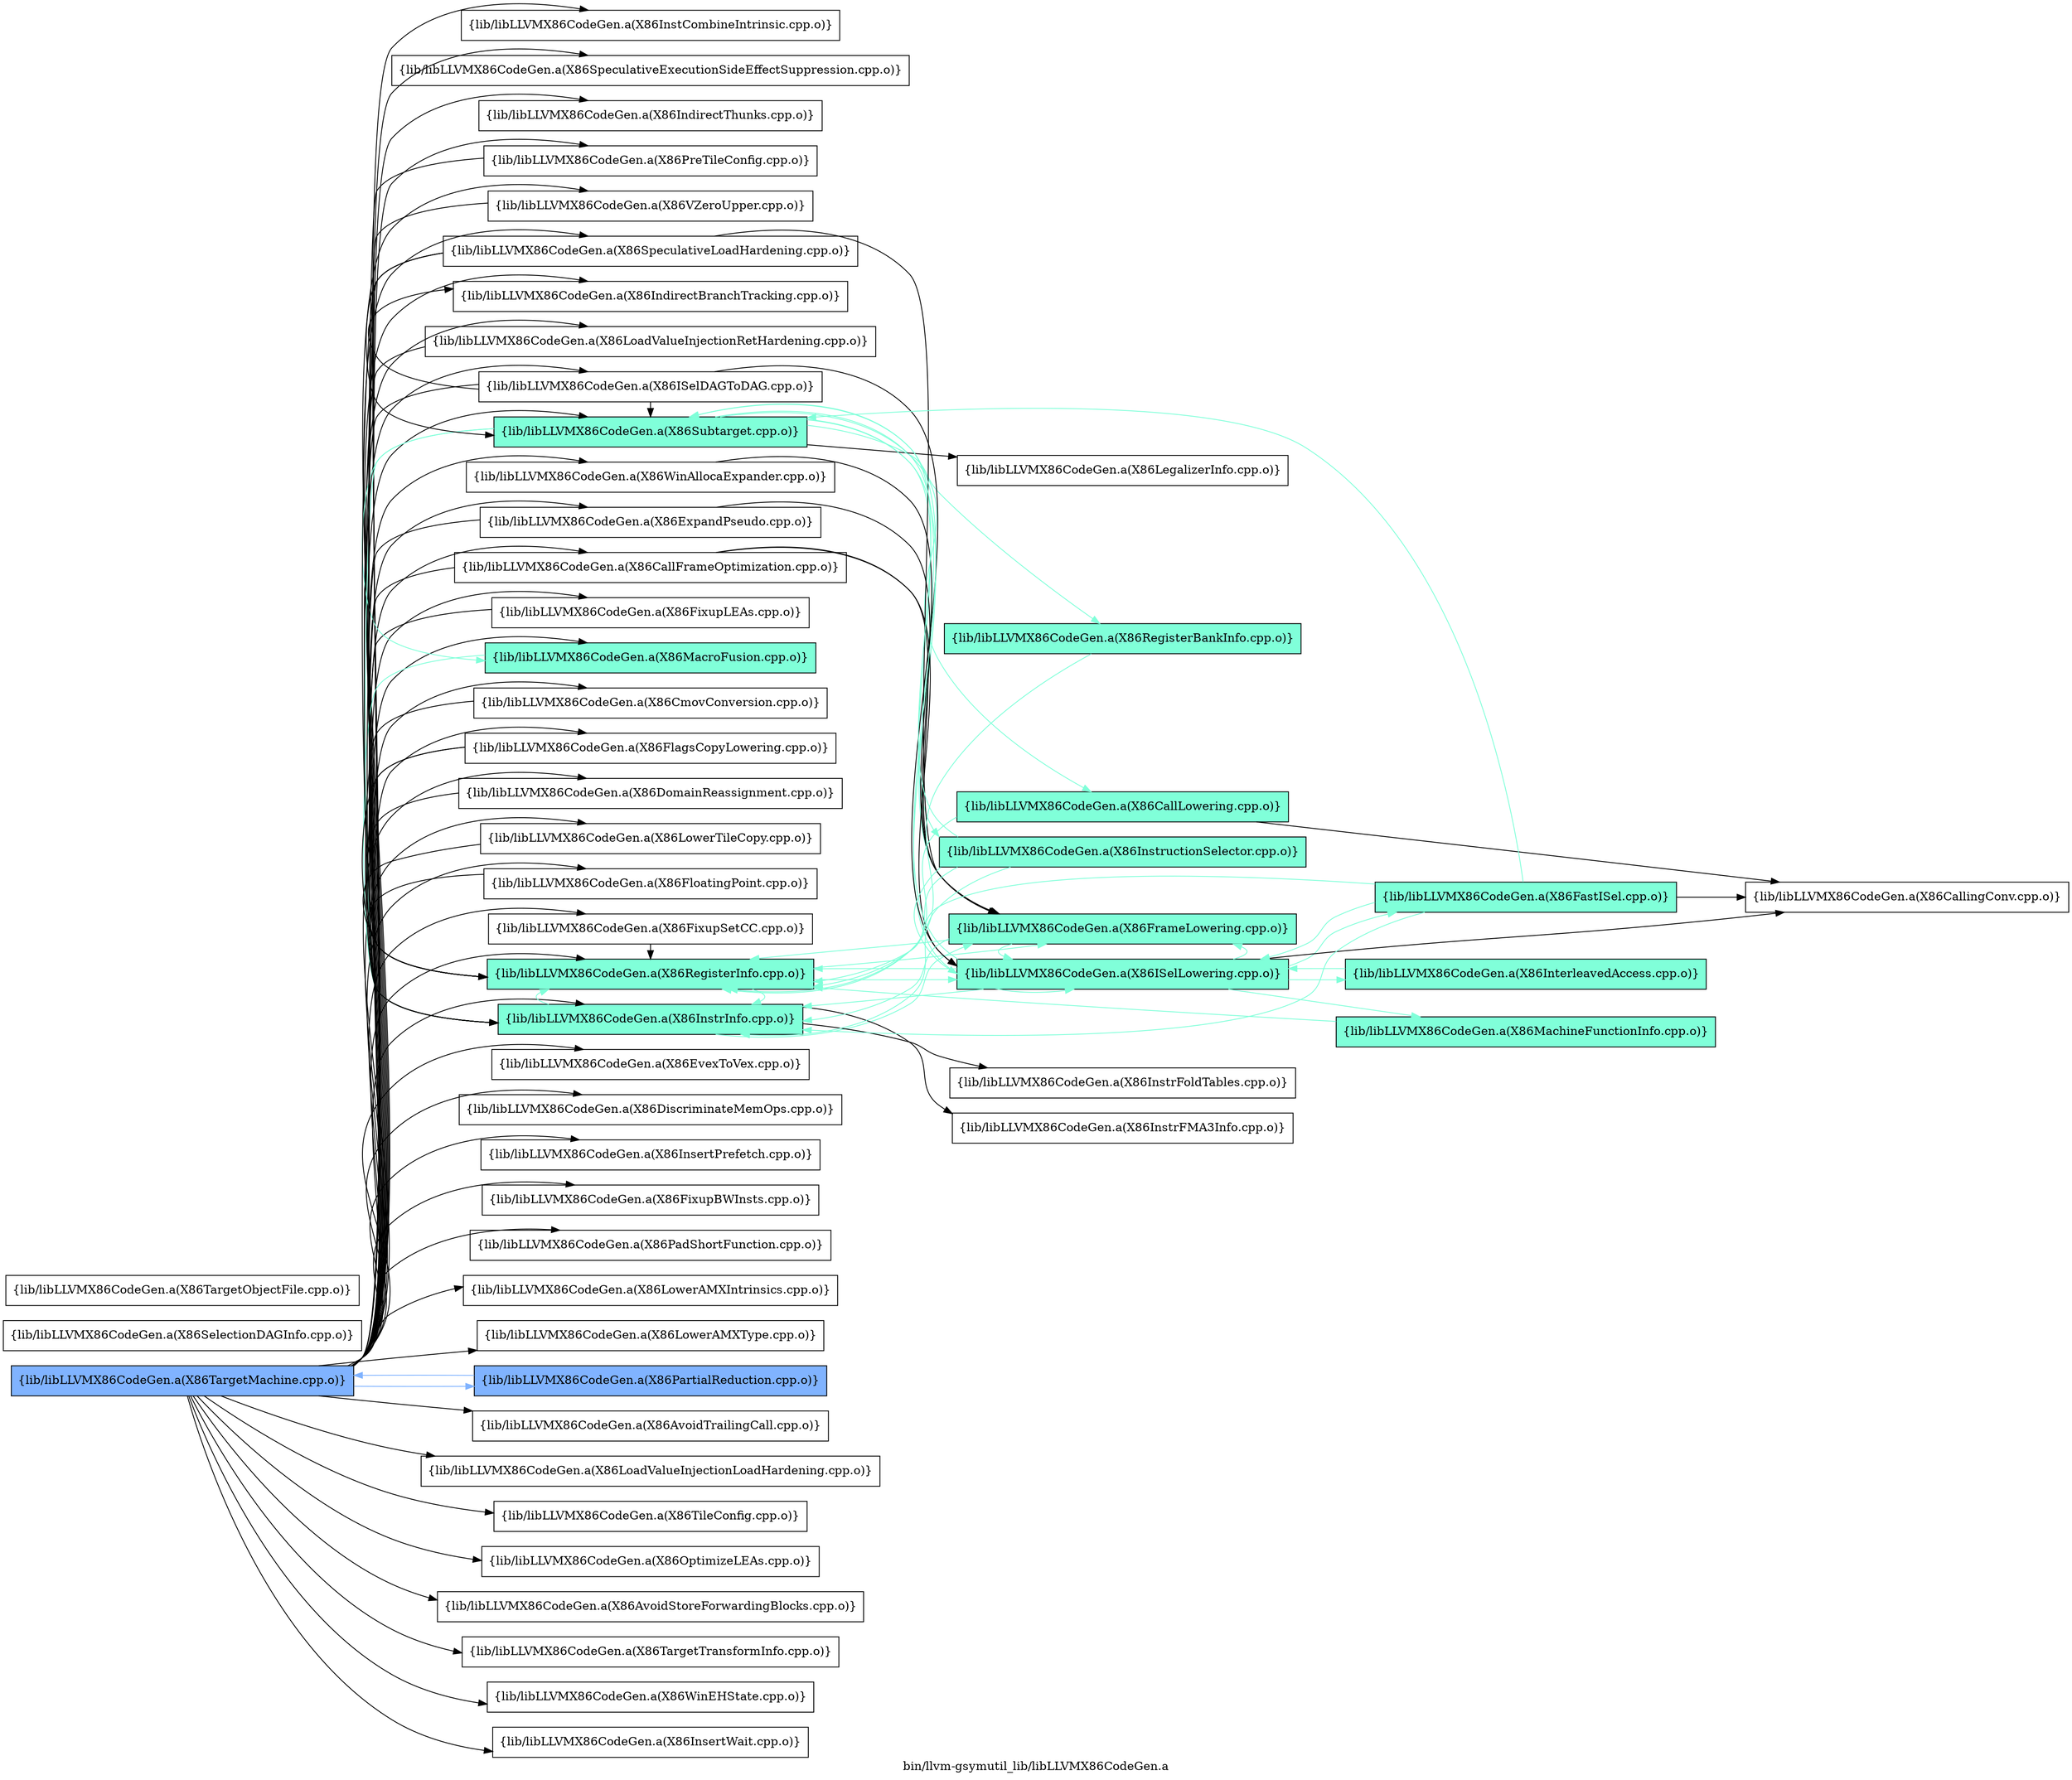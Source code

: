 digraph "bin/llvm-gsymutil_lib/libLLVMX86CodeGen.a" {
	label="bin/llvm-gsymutil_lib/libLLVMX86CodeGen.a";
	rankdir=LR;
	{ rank=same; Node0x56068708bc58;  }
	{ rank=same; Node0x56068708b4d8; Node0x56068708a5d8; Node0x56068708a808; Node0x560687089fe8; Node0x560687092058; Node0x5606870918d8; Node0x56068708e1d8; Node0x56068708e408; Node0x56068708dbe8; Node0x56068708f308; Node0x56068708ec28; Node0x56068708eef8; Node0x5606870816b8; Node0x560687081438; Node0x560687086e88; Node0x56068707ea58; Node0x56068707f6d8; Node0x560687089a48; Node0x560687088b48; Node0x56068708d1e8; Node0x56068708cc98; Node0x56068708c518; Node0x56068708bd98; Node0x560687081fc8; Node0x560687081168; Node0x560687080f38; Node0x5606870803f8; Node0x560687080178; Node0x56068707fb88; Node0x56068707ee68; Node0x56068707ec88; Node0x560687088328; Node0x560687087b58; Node0x5606870873d8; Node0x560687085768; Node0x560687084a48; Node0x560687085218; Node0x560687084598; Node0x560687083918;  }
	{ rank=same; Node0x560687080358; Node0x5606870826f8; Node0x560687081a28; Node0x560687090168; Node0x56068708a538; Node0x560687089db8; Node0x5606870823d8; Node0x5606870831e8;  }

	Node0x56068708bc58 [shape=record,shape=box,group=2,style=filled,fillcolor="0.600000 0.5 1",label="{lib/libLLVMX86CodeGen.a(X86TargetMachine.cpp.o)}"];
	Node0x56068708bc58 -> Node0x56068708b4d8;
	Node0x56068708bc58 -> Node0x56068708a5d8;
	Node0x56068708bc58 -> Node0x56068708a808;
	Node0x56068708bc58 -> Node0x560687089fe8;
	Node0x56068708bc58 -> Node0x560687092058;
	Node0x56068708bc58 -> Node0x5606870918d8;
	Node0x56068708bc58 -> Node0x56068708e1d8;
	Node0x56068708bc58 -> Node0x56068708e408;
	Node0x56068708bc58 -> Node0x56068708dbe8;
	Node0x56068708bc58 -> Node0x56068708f308;
	Node0x56068708bc58 -> Node0x56068708ec28;
	Node0x56068708bc58 -> Node0x56068708eef8;
	Node0x56068708bc58 -> Node0x5606870816b8;
	Node0x56068708bc58 -> Node0x560687081438[color="0.600000 0.5 1"];
	Node0x56068708bc58 -> Node0x560687086e88;
	Node0x56068708bc58 -> Node0x56068707ea58;
	Node0x56068708bc58 -> Node0x56068707f6d8;
	Node0x56068708bc58 -> Node0x560687089a48;
	Node0x56068708bc58 -> Node0x560687088b48;
	Node0x56068708bc58 -> Node0x56068708d1e8;
	Node0x56068708bc58 -> Node0x56068708cc98;
	Node0x56068708bc58 -> Node0x56068708c518;
	Node0x56068708bc58 -> Node0x56068708bd98;
	Node0x56068708bc58 -> Node0x560687081fc8;
	Node0x56068708bc58 -> Node0x560687081168;
	Node0x56068708bc58 -> Node0x560687080f38;
	Node0x56068708bc58 -> Node0x5606870803f8;
	Node0x56068708bc58 -> Node0x560687080178;
	Node0x56068708bc58 -> Node0x56068707fb88;
	Node0x56068708bc58 -> Node0x56068707ee68;
	Node0x56068708bc58 -> Node0x56068707ec88;
	Node0x56068708bc58 -> Node0x560687088328;
	Node0x56068708bc58 -> Node0x560687087b58;
	Node0x56068708bc58 -> Node0x5606870873d8;
	Node0x56068708bc58 -> Node0x560687085768;
	Node0x56068708bc58 -> Node0x560687084a48;
	Node0x56068708bc58 -> Node0x560687085218;
	Node0x56068708bc58 -> Node0x560687084598;
	Node0x56068708bc58 -> Node0x560687083918;
	Node0x56068708b4d8 [shape=record,shape=box,group=0,label="{lib/libLLVMX86CodeGen.a(X86InstCombineIntrinsic.cpp.o)}"];
	Node0x56068708a5d8 [shape=record,shape=box,group=0,label="{lib/libLLVMX86CodeGen.a(X86SpeculativeExecutionSideEffectSuppression.cpp.o)}"];
	Node0x56068708a808 [shape=record,shape=box,group=0,label="{lib/libLLVMX86CodeGen.a(X86IndirectThunks.cpp.o)}"];
	Node0x560687089fe8 [shape=record,shape=box,group=0,label="{lib/libLLVMX86CodeGen.a(X86LoadValueInjectionRetHardening.cpp.o)}"];
	Node0x560687089fe8 -> Node0x560687086e88;
	Node0x560687092058 [shape=record,shape=box,group=0,label="{lib/libLLVMX86CodeGen.a(X86EvexToVex.cpp.o)}"];
	Node0x5606870918d8 [shape=record,shape=box,group=0,label="{lib/libLLVMX86CodeGen.a(X86DiscriminateMemOps.cpp.o)}"];
	Node0x56068708e1d8 [shape=record,shape=box,group=0,label="{lib/libLLVMX86CodeGen.a(X86InsertPrefetch.cpp.o)}"];
	Node0x56068708e408 [shape=record,shape=box,group=0,label="{lib/libLLVMX86CodeGen.a(X86FixupBWInsts.cpp.o)}"];
	Node0x56068708dbe8 [shape=record,shape=box,group=0,label="{lib/libLLVMX86CodeGen.a(X86PadShortFunction.cpp.o)}"];
	Node0x56068708f308 [shape=record,shape=box,group=0,label="{lib/libLLVMX86CodeGen.a(X86FixupLEAs.cpp.o)}"];
	Node0x56068708f308 -> Node0x56068707f6d8;
	Node0x56068708ec28 [shape=record,shape=box,group=0,label="{lib/libLLVMX86CodeGen.a(X86LowerAMXIntrinsics.cpp.o)}"];
	Node0x56068708eef8 [shape=record,shape=box,group=0,label="{lib/libLLVMX86CodeGen.a(X86LowerAMXType.cpp.o)}"];
	Node0x5606870816b8 [shape=record,shape=box,group=0,label="{lib/libLLVMX86CodeGen.a(X86DomainReassignment.cpp.o)}"];
	Node0x5606870816b8 -> Node0x560687086e88;
	Node0x560687081438 [shape=record,shape=box,group=2,style=filled,fillcolor="0.600000 0.5 1",label="{lib/libLLVMX86CodeGen.a(X86PartialReduction.cpp.o)}"];
	Node0x560687081438 -> Node0x56068708bc58[color="0.600000 0.5 1"];
	Node0x560687086e88 [shape=record,shape=box,group=1,style=filled,fillcolor="0.450000 0.5 1",label="{lib/libLLVMX86CodeGen.a(X86RegisterInfo.cpp.o)}"];
	Node0x560687086e88 -> Node0x560687080358[color="0.450000 0.5 1"];
	Node0x560687086e88 -> Node0x56068707f6d8[color="0.450000 0.5 1"];
	Node0x560687086e88 -> Node0x5606870826f8[color="0.450000 0.5 1"];
	Node0x56068707ea58 [shape=record,shape=box,group=1,style=filled,fillcolor="0.450000 0.5 1",label="{lib/libLLVMX86CodeGen.a(X86Subtarget.cpp.o)}"];
	Node0x56068707ea58 -> Node0x560687080358[color="0.450000 0.5 1"];
	Node0x56068707ea58 -> Node0x56068707f6d8[color="0.450000 0.5 1"];
	Node0x56068707ea58 -> Node0x5606870826f8[color="0.450000 0.5 1"];
	Node0x56068707ea58 -> Node0x560687081a28[color="0.450000 0.5 1"];
	Node0x56068707ea58 -> Node0x560687090168;
	Node0x56068707ea58 -> Node0x56068708a538[color="0.450000 0.5 1"];
	Node0x56068707ea58 -> Node0x560687089db8[color="0.450000 0.5 1"];
	Node0x56068707ea58 -> Node0x560687089a48[color="0.450000 0.5 1"];
	Node0x56068707f6d8 [shape=record,shape=box,group=1,style=filled,fillcolor="0.450000 0.5 1",label="{lib/libLLVMX86CodeGen.a(X86InstrInfo.cpp.o)}"];
	Node0x56068707f6d8 -> Node0x560687086e88[color="0.450000 0.5 1"];
	Node0x56068707f6d8 -> Node0x5606870823d8;
	Node0x56068707f6d8 -> Node0x5606870826f8[color="0.450000 0.5 1"];
	Node0x56068707f6d8 -> Node0x5606870831e8;
	Node0x560687089a48 [shape=record,shape=box,group=1,style=filled,fillcolor="0.450000 0.5 1",label="{lib/libLLVMX86CodeGen.a(X86MacroFusion.cpp.o)}"];
	Node0x560687089a48 -> Node0x56068707f6d8[color="0.450000 0.5 1"];
	Node0x560687088b48 [shape=record,shape=box,group=0,label="{lib/libLLVMX86CodeGen.a(X86AvoidTrailingCall.cpp.o)}"];
	Node0x56068708d1e8 [shape=record,shape=box,group=0,label="{lib/libLLVMX86CodeGen.a(X86ExpandPseudo.cpp.o)}"];
	Node0x56068708d1e8 -> Node0x56068707f6d8;
	Node0x56068708d1e8 -> Node0x5606870826f8;
	Node0x56068708cc98 [shape=record,shape=box,group=0,label="{lib/libLLVMX86CodeGen.a(X86LowerTileCopy.cpp.o)}"];
	Node0x56068708cc98 -> Node0x560687086e88;
	Node0x56068708c518 [shape=record,shape=box,group=0,label="{lib/libLLVMX86CodeGen.a(X86FloatingPoint.cpp.o)}"];
	Node0x56068708c518 -> Node0x560687086e88;
	Node0x56068708bd98 [shape=record,shape=box,group=0,label="{lib/libLLVMX86CodeGen.a(X86LoadValueInjectionLoadHardening.cpp.o)}"];
	Node0x560687081fc8 [shape=record,shape=box,group=0,label="{lib/libLLVMX86CodeGen.a(X86TileConfig.cpp.o)}"];
	Node0x560687081168 [shape=record,shape=box,group=0,label="{lib/libLLVMX86CodeGen.a(X86SpeculativeLoadHardening.cpp.o)}"];
	Node0x560687081168 -> Node0x560687086e88;
	Node0x560687081168 -> Node0x56068707ea58;
	Node0x560687081168 -> Node0x56068707f6d8;
	Node0x560687081168 -> Node0x5606870826f8;
	Node0x560687080f38 [shape=record,shape=box,group=0,label="{lib/libLLVMX86CodeGen.a(X86FlagsCopyLowering.cpp.o)}"];
	Node0x560687080f38 -> Node0x560687086e88;
	Node0x560687080f38 -> Node0x56068707f6d8;
	Node0x5606870803f8 [shape=record,shape=box,group=0,label="{lib/libLLVMX86CodeGen.a(X86FixupSetCC.cpp.o)}"];
	Node0x5606870803f8 -> Node0x560687086e88;
	Node0x560687080178 [shape=record,shape=box,group=0,label="{lib/libLLVMX86CodeGen.a(X86OptimizeLEAs.cpp.o)}"];
	Node0x56068707fb88 [shape=record,shape=box,group=0,label="{lib/libLLVMX86CodeGen.a(X86CallFrameOptimization.cpp.o)}"];
	Node0x56068707fb88 -> Node0x560687086e88;
	Node0x56068707fb88 -> Node0x560687080358;
	Node0x56068707fb88 -> Node0x5606870826f8;
	Node0x56068707ee68 [shape=record,shape=box,group=0,label="{lib/libLLVMX86CodeGen.a(X86AvoidStoreForwardingBlocks.cpp.o)}"];
	Node0x56068707ec88 [shape=record,shape=box,group=0,label="{lib/libLLVMX86CodeGen.a(X86PreTileConfig.cpp.o)}"];
	Node0x56068707ec88 -> Node0x560687086e88;
	Node0x560687088328 [shape=record,shape=box,group=0,label="{lib/libLLVMX86CodeGen.a(X86CmovConversion.cpp.o)}"];
	Node0x560687088328 -> Node0x56068707f6d8;
	Node0x560687087b58 [shape=record,shape=box,group=0,label="{lib/libLLVMX86CodeGen.a(X86ISelDAGToDAG.cpp.o)}"];
	Node0x560687087b58 -> Node0x560687080358;
	Node0x560687087b58 -> Node0x56068707ea58;
	Node0x560687087b58 -> Node0x56068707f6d8;
	Node0x560687087b58 -> Node0x5606870873d8;
	Node0x5606870873d8 [shape=record,shape=box,group=0,label="{lib/libLLVMX86CodeGen.a(X86IndirectBranchTracking.cpp.o)}"];
	Node0x560687085768 [shape=record,shape=box,group=0,label="{lib/libLLVMX86CodeGen.a(X86TargetTransformInfo.cpp.o)}"];
	Node0x560687084a48 [shape=record,shape=box,group=0,label="{lib/libLLVMX86CodeGen.a(X86VZeroUpper.cpp.o)}"];
	Node0x560687084a48 -> Node0x560687086e88;
	Node0x560687085218 [shape=record,shape=box,group=0,label="{lib/libLLVMX86CodeGen.a(X86WinAllocaExpander.cpp.o)}"];
	Node0x560687085218 -> Node0x5606870826f8;
	Node0x560687084598 [shape=record,shape=box,group=0,label="{lib/libLLVMX86CodeGen.a(X86WinEHState.cpp.o)}"];
	Node0x560687083918 [shape=record,shape=box,group=0,label="{lib/libLLVMX86CodeGen.a(X86InsertWait.cpp.o)}"];
	Node0x560687080358 [shape=record,shape=box,group=1,style=filled,fillcolor="0.450000 0.5 1",label="{lib/libLLVMX86CodeGen.a(X86ISelLowering.cpp.o)}"];
	Node0x560687080358 -> Node0x560687086e88[color="0.450000 0.5 1"];
	Node0x560687080358 -> Node0x560687080218[color="0.450000 0.5 1"];
	Node0x560687080358 -> Node0x56068707e6e8[color="0.450000 0.5 1"];
	Node0x560687080358 -> Node0x56068707ea58[color="0.450000 0.5 1"];
	Node0x560687080358 -> Node0x56068707f6d8[color="0.450000 0.5 1"];
	Node0x560687080358 -> Node0x5606870826f8[color="0.450000 0.5 1"];
	Node0x560687080358 -> Node0x5606870902a8;
	Node0x560687080358 -> Node0x560687089228[color="0.450000 0.5 1"];
	Node0x5606870826f8 [shape=record,shape=box,group=1,style=filled,fillcolor="0.450000 0.5 1",label="{lib/libLLVMX86CodeGen.a(X86FrameLowering.cpp.o)}"];
	Node0x5606870826f8 -> Node0x560687086e88[color="0.450000 0.5 1"];
	Node0x5606870826f8 -> Node0x560687080358[color="0.450000 0.5 1"];
	Node0x5606870826f8 -> Node0x56068707f6d8[color="0.450000 0.5 1"];
	Node0x560687080218 [shape=record,shape=box,group=1,style=filled,fillcolor="0.450000 0.5 1",label="{lib/libLLVMX86CodeGen.a(X86MachineFunctionInfo.cpp.o)}"];
	Node0x560687080218 -> Node0x560687086e88[color="0.450000 0.5 1"];
	Node0x56068707e6e8 [shape=record,shape=box,group=1,style=filled,fillcolor="0.450000 0.5 1",label="{lib/libLLVMX86CodeGen.a(X86FastISel.cpp.o)}"];
	Node0x56068707e6e8 -> Node0x560687086e88[color="0.450000 0.5 1"];
	Node0x56068707e6e8 -> Node0x560687080358[color="0.450000 0.5 1"];
	Node0x56068707e6e8 -> Node0x56068707ea58[color="0.450000 0.5 1"];
	Node0x56068707e6e8 -> Node0x56068707f6d8[color="0.450000 0.5 1"];
	Node0x56068707e6e8 -> Node0x5606870902a8;
	Node0x5606870902a8 [shape=record,shape=box,group=0,label="{lib/libLLVMX86CodeGen.a(X86CallingConv.cpp.o)}"];
	Node0x560687089228 [shape=record,shape=box,group=1,style=filled,fillcolor="0.450000 0.5 1",label="{lib/libLLVMX86CodeGen.a(X86InterleavedAccess.cpp.o)}"];
	Node0x560687089228 -> Node0x560687080358[color="0.450000 0.5 1"];
	Node0x560687081a28 [shape=record,shape=box,group=1,style=filled,fillcolor="0.450000 0.5 1",label="{lib/libLLVMX86CodeGen.a(X86CallLowering.cpp.o)}"];
	Node0x560687081a28 -> Node0x560687086e88[color="0.450000 0.5 1"];
	Node0x560687081a28 -> Node0x5606870902a8;
	Node0x560687090168 [shape=record,shape=box,group=0,label="{lib/libLLVMX86CodeGen.a(X86LegalizerInfo.cpp.o)}"];
	Node0x56068708a538 [shape=record,shape=box,group=1,style=filled,fillcolor="0.450000 0.5 1",label="{lib/libLLVMX86CodeGen.a(X86RegisterBankInfo.cpp.o)}"];
	Node0x56068708a538 -> Node0x560687086e88[color="0.450000 0.5 1"];
	Node0x560687089db8 [shape=record,shape=box,group=1,style=filled,fillcolor="0.450000 0.5 1",label="{lib/libLLVMX86CodeGen.a(X86InstructionSelector.cpp.o)}"];
	Node0x560687089db8 -> Node0x560687086e88[color="0.450000 0.5 1"];
	Node0x560687089db8 -> Node0x560687080358[color="0.450000 0.5 1"];
	Node0x560687089db8 -> Node0x56068707ea58[color="0.450000 0.5 1"];
	Node0x560687089db8 -> Node0x56068707f6d8[color="0.450000 0.5 1"];
	Node0x5606870823d8 [shape=record,shape=box,group=0,label="{lib/libLLVMX86CodeGen.a(X86InstrFoldTables.cpp.o)}"];
	Node0x5606870831e8 [shape=record,shape=box,group=0,label="{lib/libLLVMX86CodeGen.a(X86InstrFMA3Info.cpp.o)}"];
	Node0x560687080d08 [shape=record,shape=box,group=0,label="{lib/libLLVMX86CodeGen.a(X86SelectionDAGInfo.cpp.o)}"];
	Node0x5606870810c8 [shape=record,shape=box,group=0,label="{lib/libLLVMX86CodeGen.a(X86TargetObjectFile.cpp.o)}"];
}
